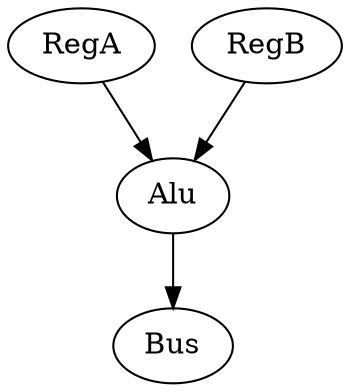 digraph G {
    RegA {
        label = "Register"
    }
    RegB {
        label = "Register"
    }
    
    RegA -> Alu
    RegB -> Alu
    Alu -> Bus
}
